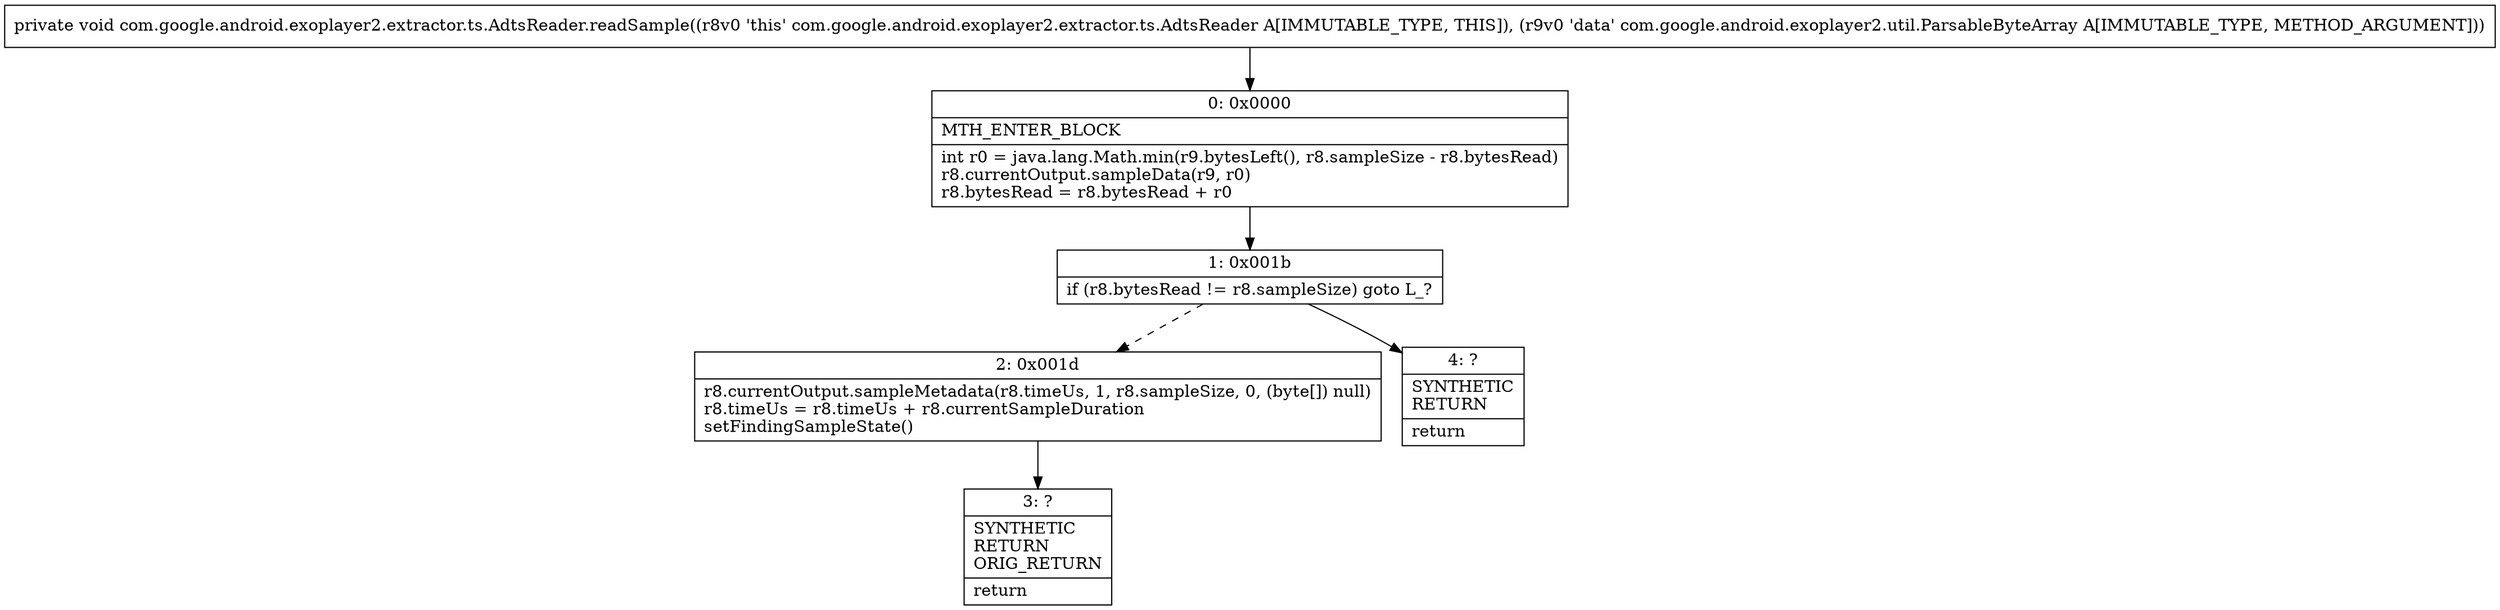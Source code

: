 digraph "CFG forcom.google.android.exoplayer2.extractor.ts.AdtsReader.readSample(Lcom\/google\/android\/exoplayer2\/util\/ParsableByteArray;)V" {
Node_0 [shape=record,label="{0\:\ 0x0000|MTH_ENTER_BLOCK\l|int r0 = java.lang.Math.min(r9.bytesLeft(), r8.sampleSize \- r8.bytesRead)\lr8.currentOutput.sampleData(r9, r0)\lr8.bytesRead = r8.bytesRead + r0\l}"];
Node_1 [shape=record,label="{1\:\ 0x001b|if (r8.bytesRead != r8.sampleSize) goto L_?\l}"];
Node_2 [shape=record,label="{2\:\ 0x001d|r8.currentOutput.sampleMetadata(r8.timeUs, 1, r8.sampleSize, 0, (byte[]) null)\lr8.timeUs = r8.timeUs + r8.currentSampleDuration\lsetFindingSampleState()\l}"];
Node_3 [shape=record,label="{3\:\ ?|SYNTHETIC\lRETURN\lORIG_RETURN\l|return\l}"];
Node_4 [shape=record,label="{4\:\ ?|SYNTHETIC\lRETURN\l|return\l}"];
MethodNode[shape=record,label="{private void com.google.android.exoplayer2.extractor.ts.AdtsReader.readSample((r8v0 'this' com.google.android.exoplayer2.extractor.ts.AdtsReader A[IMMUTABLE_TYPE, THIS]), (r9v0 'data' com.google.android.exoplayer2.util.ParsableByteArray A[IMMUTABLE_TYPE, METHOD_ARGUMENT])) }"];
MethodNode -> Node_0;
Node_0 -> Node_1;
Node_1 -> Node_2[style=dashed];
Node_1 -> Node_4;
Node_2 -> Node_3;
}

